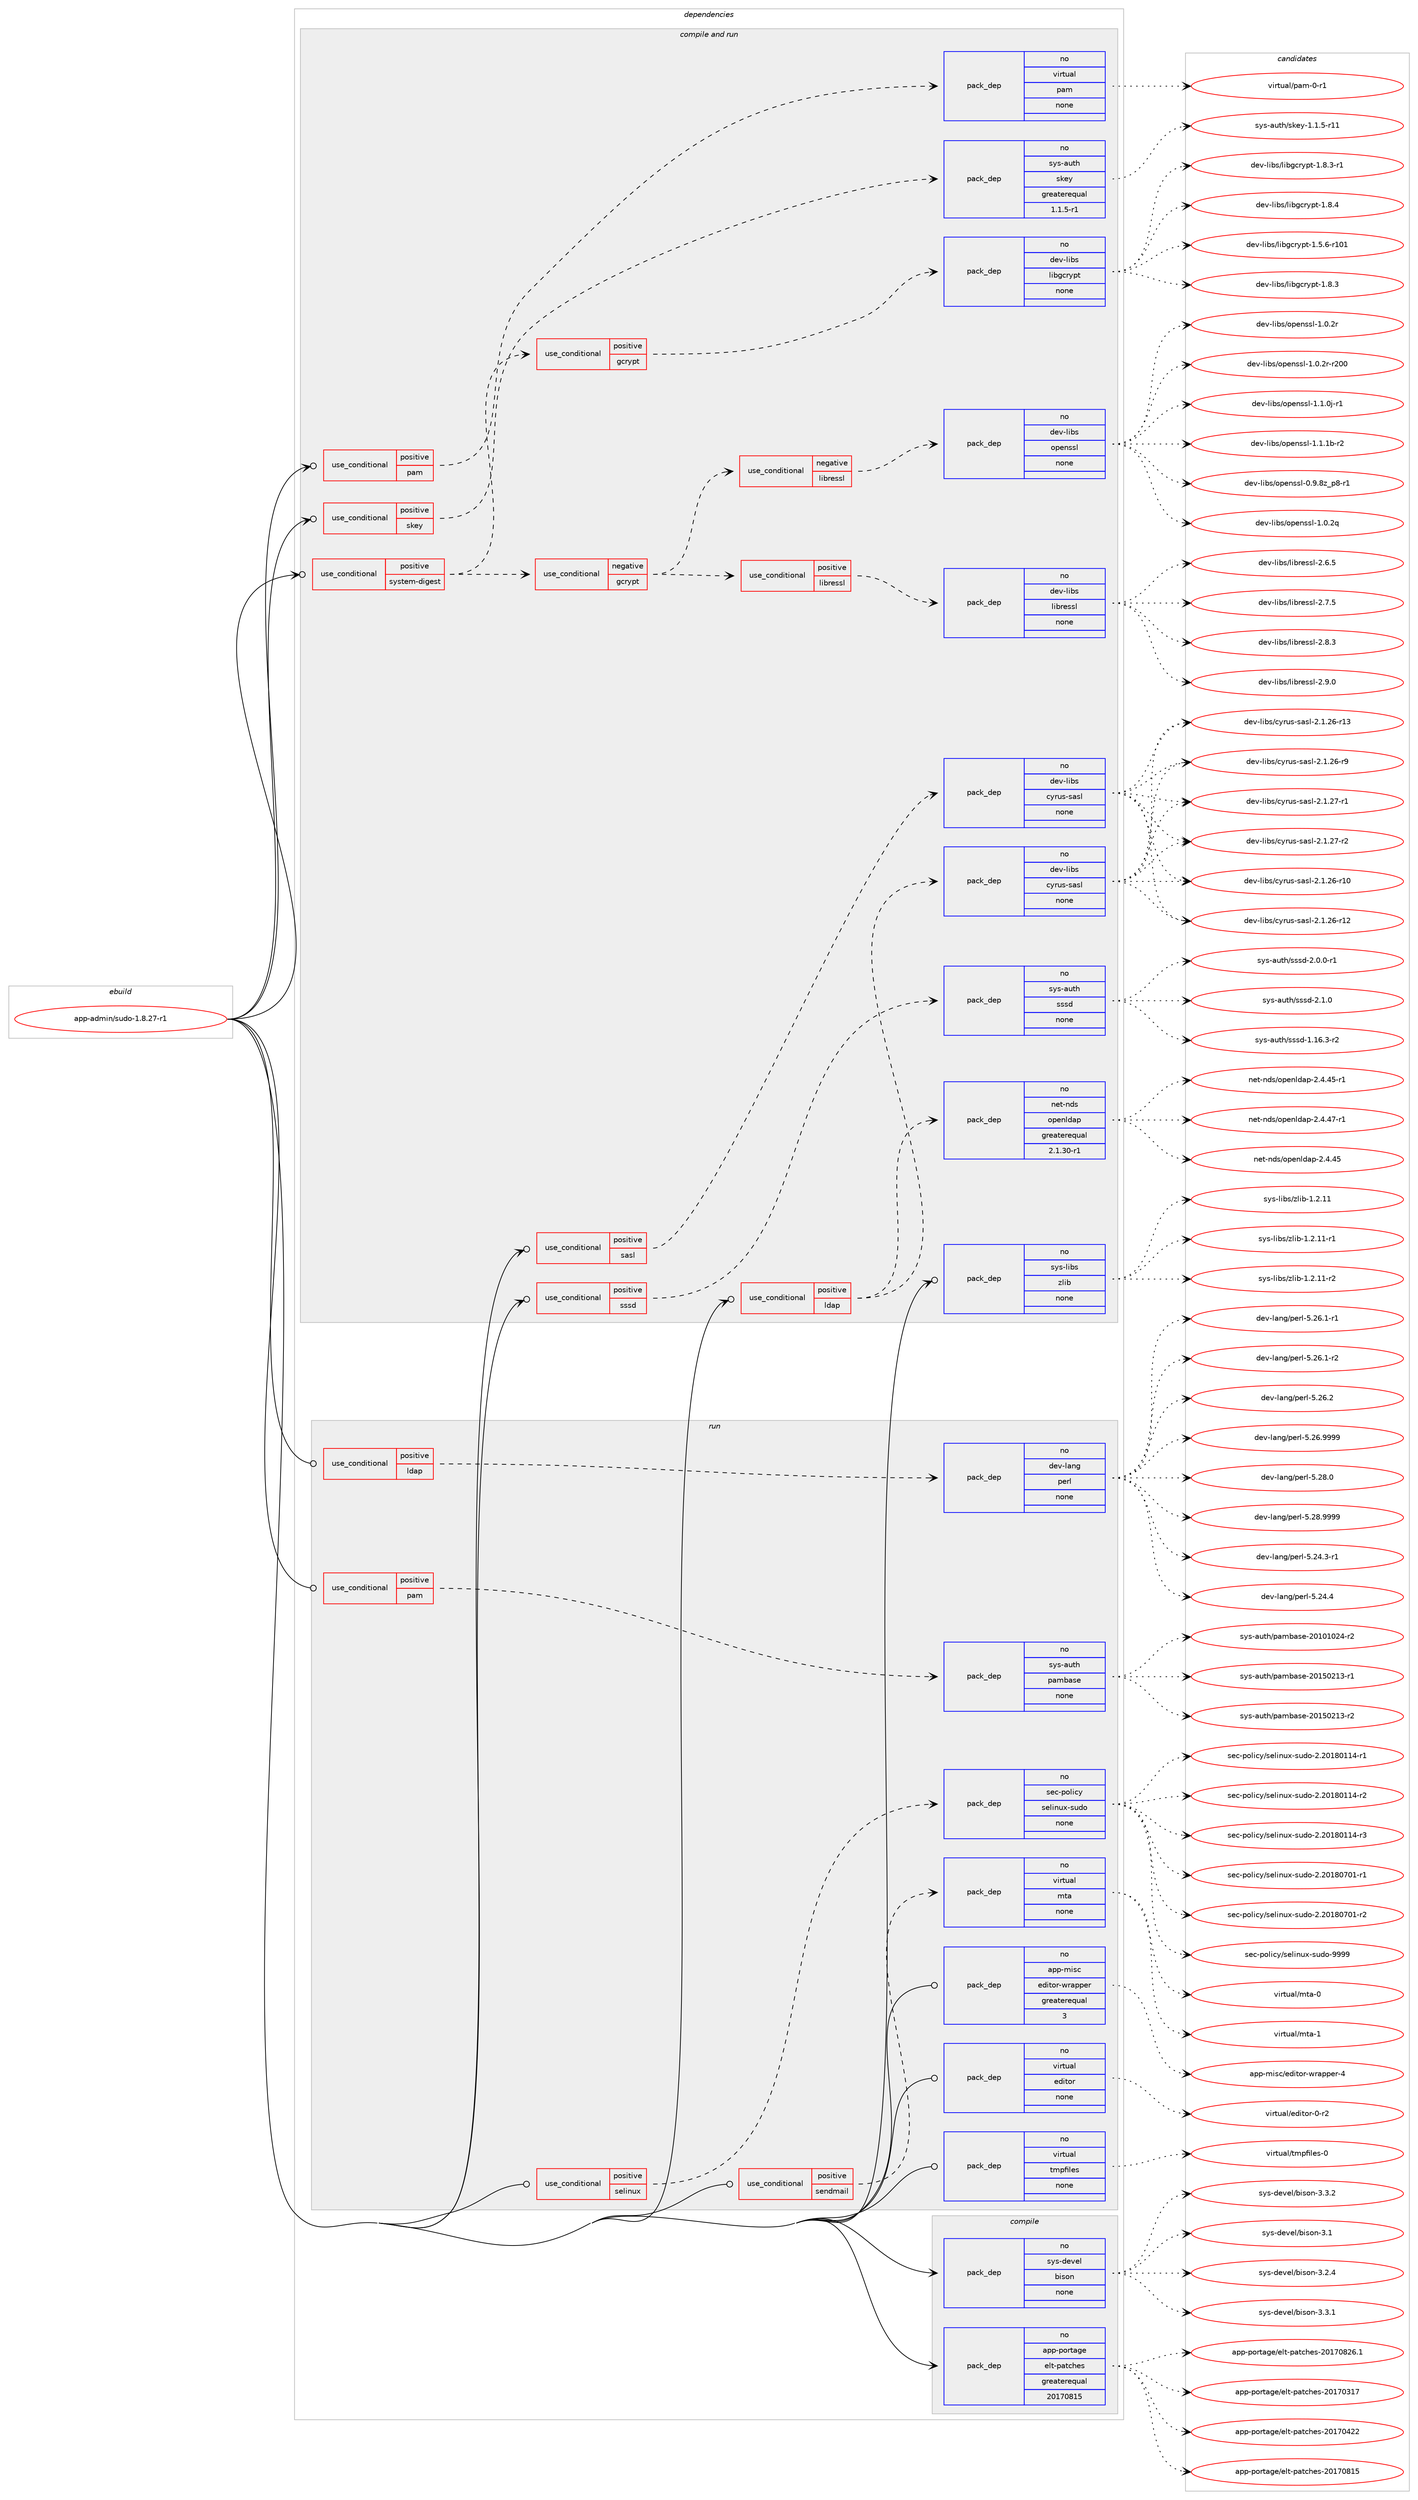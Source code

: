 digraph prolog {

# *************
# Graph options
# *************

newrank=true;
concentrate=true;
compound=true;
graph [rankdir=LR,fontname=Helvetica,fontsize=10,ranksep=1.5];#, ranksep=2.5, nodesep=0.2];
edge  [arrowhead=vee];
node  [fontname=Helvetica,fontsize=10];

# **********
# The ebuild
# **********

subgraph cluster_leftcol {
color=gray;
rank=same;
label=<<i>ebuild</i>>;
id [label="app-admin/sudo-1.8.27-r1", color=red, width=4, href="../app-admin/sudo-1.8.27-r1.svg"];
}

# ****************
# The dependencies
# ****************

subgraph cluster_midcol {
color=gray;
label=<<i>dependencies</i>>;
subgraph cluster_compile {
fillcolor="#eeeeee";
style=filled;
label=<<i>compile</i>>;
subgraph pack903809 {
dependency1269505 [label=<<TABLE BORDER="0" CELLBORDER="1" CELLSPACING="0" CELLPADDING="4" WIDTH="220"><TR><TD ROWSPAN="6" CELLPADDING="30">pack_dep</TD></TR><TR><TD WIDTH="110">no</TD></TR><TR><TD>app-portage</TD></TR><TR><TD>elt-patches</TD></TR><TR><TD>greaterequal</TD></TR><TR><TD>20170815</TD></TR></TABLE>>, shape=none, color=blue];
}
id:e -> dependency1269505:w [weight=20,style="solid",arrowhead="vee"];
subgraph pack903810 {
dependency1269506 [label=<<TABLE BORDER="0" CELLBORDER="1" CELLSPACING="0" CELLPADDING="4" WIDTH="220"><TR><TD ROWSPAN="6" CELLPADDING="30">pack_dep</TD></TR><TR><TD WIDTH="110">no</TD></TR><TR><TD>sys-devel</TD></TR><TR><TD>bison</TD></TR><TR><TD>none</TD></TR><TR><TD></TD></TR></TABLE>>, shape=none, color=blue];
}
id:e -> dependency1269506:w [weight=20,style="solid",arrowhead="vee"];
}
subgraph cluster_compileandrun {
fillcolor="#eeeeee";
style=filled;
label=<<i>compile and run</i>>;
subgraph cond346019 {
dependency1269507 [label=<<TABLE BORDER="0" CELLBORDER="1" CELLSPACING="0" CELLPADDING="4"><TR><TD ROWSPAN="3" CELLPADDING="10">use_conditional</TD></TR><TR><TD>positive</TD></TR><TR><TD>ldap</TD></TR></TABLE>>, shape=none, color=red];
subgraph pack903811 {
dependency1269508 [label=<<TABLE BORDER="0" CELLBORDER="1" CELLSPACING="0" CELLPADDING="4" WIDTH="220"><TR><TD ROWSPAN="6" CELLPADDING="30">pack_dep</TD></TR><TR><TD WIDTH="110">no</TD></TR><TR><TD>net-nds</TD></TR><TR><TD>openldap</TD></TR><TR><TD>greaterequal</TD></TR><TR><TD>2.1.30-r1</TD></TR></TABLE>>, shape=none, color=blue];
}
dependency1269507:e -> dependency1269508:w [weight=20,style="dashed",arrowhead="vee"];
subgraph pack903812 {
dependency1269509 [label=<<TABLE BORDER="0" CELLBORDER="1" CELLSPACING="0" CELLPADDING="4" WIDTH="220"><TR><TD ROWSPAN="6" CELLPADDING="30">pack_dep</TD></TR><TR><TD WIDTH="110">no</TD></TR><TR><TD>dev-libs</TD></TR><TR><TD>cyrus-sasl</TD></TR><TR><TD>none</TD></TR><TR><TD></TD></TR></TABLE>>, shape=none, color=blue];
}
dependency1269507:e -> dependency1269509:w [weight=20,style="dashed",arrowhead="vee"];
}
id:e -> dependency1269507:w [weight=20,style="solid",arrowhead="odotvee"];
subgraph cond346020 {
dependency1269510 [label=<<TABLE BORDER="0" CELLBORDER="1" CELLSPACING="0" CELLPADDING="4"><TR><TD ROWSPAN="3" CELLPADDING="10">use_conditional</TD></TR><TR><TD>positive</TD></TR><TR><TD>pam</TD></TR></TABLE>>, shape=none, color=red];
subgraph pack903813 {
dependency1269511 [label=<<TABLE BORDER="0" CELLBORDER="1" CELLSPACING="0" CELLPADDING="4" WIDTH="220"><TR><TD ROWSPAN="6" CELLPADDING="30">pack_dep</TD></TR><TR><TD WIDTH="110">no</TD></TR><TR><TD>virtual</TD></TR><TR><TD>pam</TD></TR><TR><TD>none</TD></TR><TR><TD></TD></TR></TABLE>>, shape=none, color=blue];
}
dependency1269510:e -> dependency1269511:w [weight=20,style="dashed",arrowhead="vee"];
}
id:e -> dependency1269510:w [weight=20,style="solid",arrowhead="odotvee"];
subgraph cond346021 {
dependency1269512 [label=<<TABLE BORDER="0" CELLBORDER="1" CELLSPACING="0" CELLPADDING="4"><TR><TD ROWSPAN="3" CELLPADDING="10">use_conditional</TD></TR><TR><TD>positive</TD></TR><TR><TD>sasl</TD></TR></TABLE>>, shape=none, color=red];
subgraph pack903814 {
dependency1269513 [label=<<TABLE BORDER="0" CELLBORDER="1" CELLSPACING="0" CELLPADDING="4" WIDTH="220"><TR><TD ROWSPAN="6" CELLPADDING="30">pack_dep</TD></TR><TR><TD WIDTH="110">no</TD></TR><TR><TD>dev-libs</TD></TR><TR><TD>cyrus-sasl</TD></TR><TR><TD>none</TD></TR><TR><TD></TD></TR></TABLE>>, shape=none, color=blue];
}
dependency1269512:e -> dependency1269513:w [weight=20,style="dashed",arrowhead="vee"];
}
id:e -> dependency1269512:w [weight=20,style="solid",arrowhead="odotvee"];
subgraph cond346022 {
dependency1269514 [label=<<TABLE BORDER="0" CELLBORDER="1" CELLSPACING="0" CELLPADDING="4"><TR><TD ROWSPAN="3" CELLPADDING="10">use_conditional</TD></TR><TR><TD>positive</TD></TR><TR><TD>skey</TD></TR></TABLE>>, shape=none, color=red];
subgraph pack903815 {
dependency1269515 [label=<<TABLE BORDER="0" CELLBORDER="1" CELLSPACING="0" CELLPADDING="4" WIDTH="220"><TR><TD ROWSPAN="6" CELLPADDING="30">pack_dep</TD></TR><TR><TD WIDTH="110">no</TD></TR><TR><TD>sys-auth</TD></TR><TR><TD>skey</TD></TR><TR><TD>greaterequal</TD></TR><TR><TD>1.1.5-r1</TD></TR></TABLE>>, shape=none, color=blue];
}
dependency1269514:e -> dependency1269515:w [weight=20,style="dashed",arrowhead="vee"];
}
id:e -> dependency1269514:w [weight=20,style="solid",arrowhead="odotvee"];
subgraph cond346023 {
dependency1269516 [label=<<TABLE BORDER="0" CELLBORDER="1" CELLSPACING="0" CELLPADDING="4"><TR><TD ROWSPAN="3" CELLPADDING="10">use_conditional</TD></TR><TR><TD>positive</TD></TR><TR><TD>sssd</TD></TR></TABLE>>, shape=none, color=red];
subgraph pack903816 {
dependency1269517 [label=<<TABLE BORDER="0" CELLBORDER="1" CELLSPACING="0" CELLPADDING="4" WIDTH="220"><TR><TD ROWSPAN="6" CELLPADDING="30">pack_dep</TD></TR><TR><TD WIDTH="110">no</TD></TR><TR><TD>sys-auth</TD></TR><TR><TD>sssd</TD></TR><TR><TD>none</TD></TR><TR><TD></TD></TR></TABLE>>, shape=none, color=blue];
}
dependency1269516:e -> dependency1269517:w [weight=20,style="dashed",arrowhead="vee"];
}
id:e -> dependency1269516:w [weight=20,style="solid",arrowhead="odotvee"];
subgraph cond346024 {
dependency1269518 [label=<<TABLE BORDER="0" CELLBORDER="1" CELLSPACING="0" CELLPADDING="4"><TR><TD ROWSPAN="3" CELLPADDING="10">use_conditional</TD></TR><TR><TD>positive</TD></TR><TR><TD>system-digest</TD></TR></TABLE>>, shape=none, color=red];
subgraph cond346025 {
dependency1269519 [label=<<TABLE BORDER="0" CELLBORDER="1" CELLSPACING="0" CELLPADDING="4"><TR><TD ROWSPAN="3" CELLPADDING="10">use_conditional</TD></TR><TR><TD>positive</TD></TR><TR><TD>gcrypt</TD></TR></TABLE>>, shape=none, color=red];
subgraph pack903817 {
dependency1269520 [label=<<TABLE BORDER="0" CELLBORDER="1" CELLSPACING="0" CELLPADDING="4" WIDTH="220"><TR><TD ROWSPAN="6" CELLPADDING="30">pack_dep</TD></TR><TR><TD WIDTH="110">no</TD></TR><TR><TD>dev-libs</TD></TR><TR><TD>libgcrypt</TD></TR><TR><TD>none</TD></TR><TR><TD></TD></TR></TABLE>>, shape=none, color=blue];
}
dependency1269519:e -> dependency1269520:w [weight=20,style="dashed",arrowhead="vee"];
}
dependency1269518:e -> dependency1269519:w [weight=20,style="dashed",arrowhead="vee"];
subgraph cond346026 {
dependency1269521 [label=<<TABLE BORDER="0" CELLBORDER="1" CELLSPACING="0" CELLPADDING="4"><TR><TD ROWSPAN="3" CELLPADDING="10">use_conditional</TD></TR><TR><TD>negative</TD></TR><TR><TD>gcrypt</TD></TR></TABLE>>, shape=none, color=red];
subgraph cond346027 {
dependency1269522 [label=<<TABLE BORDER="0" CELLBORDER="1" CELLSPACING="0" CELLPADDING="4"><TR><TD ROWSPAN="3" CELLPADDING="10">use_conditional</TD></TR><TR><TD>negative</TD></TR><TR><TD>libressl</TD></TR></TABLE>>, shape=none, color=red];
subgraph pack903818 {
dependency1269523 [label=<<TABLE BORDER="0" CELLBORDER="1" CELLSPACING="0" CELLPADDING="4" WIDTH="220"><TR><TD ROWSPAN="6" CELLPADDING="30">pack_dep</TD></TR><TR><TD WIDTH="110">no</TD></TR><TR><TD>dev-libs</TD></TR><TR><TD>openssl</TD></TR><TR><TD>none</TD></TR><TR><TD></TD></TR></TABLE>>, shape=none, color=blue];
}
dependency1269522:e -> dependency1269523:w [weight=20,style="dashed",arrowhead="vee"];
}
dependency1269521:e -> dependency1269522:w [weight=20,style="dashed",arrowhead="vee"];
subgraph cond346028 {
dependency1269524 [label=<<TABLE BORDER="0" CELLBORDER="1" CELLSPACING="0" CELLPADDING="4"><TR><TD ROWSPAN="3" CELLPADDING="10">use_conditional</TD></TR><TR><TD>positive</TD></TR><TR><TD>libressl</TD></TR></TABLE>>, shape=none, color=red];
subgraph pack903819 {
dependency1269525 [label=<<TABLE BORDER="0" CELLBORDER="1" CELLSPACING="0" CELLPADDING="4" WIDTH="220"><TR><TD ROWSPAN="6" CELLPADDING="30">pack_dep</TD></TR><TR><TD WIDTH="110">no</TD></TR><TR><TD>dev-libs</TD></TR><TR><TD>libressl</TD></TR><TR><TD>none</TD></TR><TR><TD></TD></TR></TABLE>>, shape=none, color=blue];
}
dependency1269524:e -> dependency1269525:w [weight=20,style="dashed",arrowhead="vee"];
}
dependency1269521:e -> dependency1269524:w [weight=20,style="dashed",arrowhead="vee"];
}
dependency1269518:e -> dependency1269521:w [weight=20,style="dashed",arrowhead="vee"];
}
id:e -> dependency1269518:w [weight=20,style="solid",arrowhead="odotvee"];
subgraph pack903820 {
dependency1269526 [label=<<TABLE BORDER="0" CELLBORDER="1" CELLSPACING="0" CELLPADDING="4" WIDTH="220"><TR><TD ROWSPAN="6" CELLPADDING="30">pack_dep</TD></TR><TR><TD WIDTH="110">no</TD></TR><TR><TD>sys-libs</TD></TR><TR><TD>zlib</TD></TR><TR><TD>none</TD></TR><TR><TD></TD></TR></TABLE>>, shape=none, color=blue];
}
id:e -> dependency1269526:w [weight=20,style="solid",arrowhead="odotvee"];
}
subgraph cluster_run {
fillcolor="#eeeeee";
style=filled;
label=<<i>run</i>>;
subgraph cond346029 {
dependency1269527 [label=<<TABLE BORDER="0" CELLBORDER="1" CELLSPACING="0" CELLPADDING="4"><TR><TD ROWSPAN="3" CELLPADDING="10">use_conditional</TD></TR><TR><TD>positive</TD></TR><TR><TD>ldap</TD></TR></TABLE>>, shape=none, color=red];
subgraph pack903821 {
dependency1269528 [label=<<TABLE BORDER="0" CELLBORDER="1" CELLSPACING="0" CELLPADDING="4" WIDTH="220"><TR><TD ROWSPAN="6" CELLPADDING="30">pack_dep</TD></TR><TR><TD WIDTH="110">no</TD></TR><TR><TD>dev-lang</TD></TR><TR><TD>perl</TD></TR><TR><TD>none</TD></TR><TR><TD></TD></TR></TABLE>>, shape=none, color=blue];
}
dependency1269527:e -> dependency1269528:w [weight=20,style="dashed",arrowhead="vee"];
}
id:e -> dependency1269527:w [weight=20,style="solid",arrowhead="odot"];
subgraph cond346030 {
dependency1269529 [label=<<TABLE BORDER="0" CELLBORDER="1" CELLSPACING="0" CELLPADDING="4"><TR><TD ROWSPAN="3" CELLPADDING="10">use_conditional</TD></TR><TR><TD>positive</TD></TR><TR><TD>pam</TD></TR></TABLE>>, shape=none, color=red];
subgraph pack903822 {
dependency1269530 [label=<<TABLE BORDER="0" CELLBORDER="1" CELLSPACING="0" CELLPADDING="4" WIDTH="220"><TR><TD ROWSPAN="6" CELLPADDING="30">pack_dep</TD></TR><TR><TD WIDTH="110">no</TD></TR><TR><TD>sys-auth</TD></TR><TR><TD>pambase</TD></TR><TR><TD>none</TD></TR><TR><TD></TD></TR></TABLE>>, shape=none, color=blue];
}
dependency1269529:e -> dependency1269530:w [weight=20,style="dashed",arrowhead="vee"];
}
id:e -> dependency1269529:w [weight=20,style="solid",arrowhead="odot"];
subgraph cond346031 {
dependency1269531 [label=<<TABLE BORDER="0" CELLBORDER="1" CELLSPACING="0" CELLPADDING="4"><TR><TD ROWSPAN="3" CELLPADDING="10">use_conditional</TD></TR><TR><TD>positive</TD></TR><TR><TD>selinux</TD></TR></TABLE>>, shape=none, color=red];
subgraph pack903823 {
dependency1269532 [label=<<TABLE BORDER="0" CELLBORDER="1" CELLSPACING="0" CELLPADDING="4" WIDTH="220"><TR><TD ROWSPAN="6" CELLPADDING="30">pack_dep</TD></TR><TR><TD WIDTH="110">no</TD></TR><TR><TD>sec-policy</TD></TR><TR><TD>selinux-sudo</TD></TR><TR><TD>none</TD></TR><TR><TD></TD></TR></TABLE>>, shape=none, color=blue];
}
dependency1269531:e -> dependency1269532:w [weight=20,style="dashed",arrowhead="vee"];
}
id:e -> dependency1269531:w [weight=20,style="solid",arrowhead="odot"];
subgraph cond346032 {
dependency1269533 [label=<<TABLE BORDER="0" CELLBORDER="1" CELLSPACING="0" CELLPADDING="4"><TR><TD ROWSPAN="3" CELLPADDING="10">use_conditional</TD></TR><TR><TD>positive</TD></TR><TR><TD>sendmail</TD></TR></TABLE>>, shape=none, color=red];
subgraph pack903824 {
dependency1269534 [label=<<TABLE BORDER="0" CELLBORDER="1" CELLSPACING="0" CELLPADDING="4" WIDTH="220"><TR><TD ROWSPAN="6" CELLPADDING="30">pack_dep</TD></TR><TR><TD WIDTH="110">no</TD></TR><TR><TD>virtual</TD></TR><TR><TD>mta</TD></TR><TR><TD>none</TD></TR><TR><TD></TD></TR></TABLE>>, shape=none, color=blue];
}
dependency1269533:e -> dependency1269534:w [weight=20,style="dashed",arrowhead="vee"];
}
id:e -> dependency1269533:w [weight=20,style="solid",arrowhead="odot"];
subgraph pack903825 {
dependency1269535 [label=<<TABLE BORDER="0" CELLBORDER="1" CELLSPACING="0" CELLPADDING="4" WIDTH="220"><TR><TD ROWSPAN="6" CELLPADDING="30">pack_dep</TD></TR><TR><TD WIDTH="110">no</TD></TR><TR><TD>app-misc</TD></TR><TR><TD>editor-wrapper</TD></TR><TR><TD>greaterequal</TD></TR><TR><TD>3</TD></TR></TABLE>>, shape=none, color=blue];
}
id:e -> dependency1269535:w [weight=20,style="solid",arrowhead="odot"];
subgraph pack903826 {
dependency1269536 [label=<<TABLE BORDER="0" CELLBORDER="1" CELLSPACING="0" CELLPADDING="4" WIDTH="220"><TR><TD ROWSPAN="6" CELLPADDING="30">pack_dep</TD></TR><TR><TD WIDTH="110">no</TD></TR><TR><TD>virtual</TD></TR><TR><TD>editor</TD></TR><TR><TD>none</TD></TR><TR><TD></TD></TR></TABLE>>, shape=none, color=blue];
}
id:e -> dependency1269536:w [weight=20,style="solid",arrowhead="odot"];
subgraph pack903827 {
dependency1269537 [label=<<TABLE BORDER="0" CELLBORDER="1" CELLSPACING="0" CELLPADDING="4" WIDTH="220"><TR><TD ROWSPAN="6" CELLPADDING="30">pack_dep</TD></TR><TR><TD WIDTH="110">no</TD></TR><TR><TD>virtual</TD></TR><TR><TD>tmpfiles</TD></TR><TR><TD>none</TD></TR><TR><TD></TD></TR></TABLE>>, shape=none, color=blue];
}
id:e -> dependency1269537:w [weight=20,style="solid",arrowhead="odot"];
}
}

# **************
# The candidates
# **************

subgraph cluster_choices {
rank=same;
color=gray;
label=<<i>candidates</i>>;

subgraph choice903809 {
color=black;
nodesep=1;
choice97112112451121111141169710310147101108116451129711699104101115455048495548514955 [label="app-portage/elt-patches-20170317", color=red, width=4,href="../app-portage/elt-patches-20170317.svg"];
choice97112112451121111141169710310147101108116451129711699104101115455048495548525050 [label="app-portage/elt-patches-20170422", color=red, width=4,href="../app-portage/elt-patches-20170422.svg"];
choice97112112451121111141169710310147101108116451129711699104101115455048495548564953 [label="app-portage/elt-patches-20170815", color=red, width=4,href="../app-portage/elt-patches-20170815.svg"];
choice971121124511211111411697103101471011081164511297116991041011154550484955485650544649 [label="app-portage/elt-patches-20170826.1", color=red, width=4,href="../app-portage/elt-patches-20170826.1.svg"];
dependency1269505:e -> choice97112112451121111141169710310147101108116451129711699104101115455048495548514955:w [style=dotted,weight="100"];
dependency1269505:e -> choice97112112451121111141169710310147101108116451129711699104101115455048495548525050:w [style=dotted,weight="100"];
dependency1269505:e -> choice97112112451121111141169710310147101108116451129711699104101115455048495548564953:w [style=dotted,weight="100"];
dependency1269505:e -> choice971121124511211111411697103101471011081164511297116991041011154550484955485650544649:w [style=dotted,weight="100"];
}
subgraph choice903810 {
color=black;
nodesep=1;
choice11512111545100101118101108479810511511111045514649 [label="sys-devel/bison-3.1", color=red, width=4,href="../sys-devel/bison-3.1.svg"];
choice115121115451001011181011084798105115111110455146504652 [label="sys-devel/bison-3.2.4", color=red, width=4,href="../sys-devel/bison-3.2.4.svg"];
choice115121115451001011181011084798105115111110455146514649 [label="sys-devel/bison-3.3.1", color=red, width=4,href="../sys-devel/bison-3.3.1.svg"];
choice115121115451001011181011084798105115111110455146514650 [label="sys-devel/bison-3.3.2", color=red, width=4,href="../sys-devel/bison-3.3.2.svg"];
dependency1269506:e -> choice11512111545100101118101108479810511511111045514649:w [style=dotted,weight="100"];
dependency1269506:e -> choice115121115451001011181011084798105115111110455146504652:w [style=dotted,weight="100"];
dependency1269506:e -> choice115121115451001011181011084798105115111110455146514649:w [style=dotted,weight="100"];
dependency1269506:e -> choice115121115451001011181011084798105115111110455146514650:w [style=dotted,weight="100"];
}
subgraph choice903811 {
color=black;
nodesep=1;
choice11010111645110100115471111121011101081009711245504652465253 [label="net-nds/openldap-2.4.45", color=red, width=4,href="../net-nds/openldap-2.4.45.svg"];
choice110101116451101001154711111210111010810097112455046524652534511449 [label="net-nds/openldap-2.4.45-r1", color=red, width=4,href="../net-nds/openldap-2.4.45-r1.svg"];
choice110101116451101001154711111210111010810097112455046524652554511449 [label="net-nds/openldap-2.4.47-r1", color=red, width=4,href="../net-nds/openldap-2.4.47-r1.svg"];
dependency1269508:e -> choice11010111645110100115471111121011101081009711245504652465253:w [style=dotted,weight="100"];
dependency1269508:e -> choice110101116451101001154711111210111010810097112455046524652534511449:w [style=dotted,weight="100"];
dependency1269508:e -> choice110101116451101001154711111210111010810097112455046524652554511449:w [style=dotted,weight="100"];
}
subgraph choice903812 {
color=black;
nodesep=1;
choice10010111845108105981154799121114117115451159711510845504649465054451144948 [label="dev-libs/cyrus-sasl-2.1.26-r10", color=red, width=4,href="../dev-libs/cyrus-sasl-2.1.26-r10.svg"];
choice10010111845108105981154799121114117115451159711510845504649465054451144950 [label="dev-libs/cyrus-sasl-2.1.26-r12", color=red, width=4,href="../dev-libs/cyrus-sasl-2.1.26-r12.svg"];
choice10010111845108105981154799121114117115451159711510845504649465054451144951 [label="dev-libs/cyrus-sasl-2.1.26-r13", color=red, width=4,href="../dev-libs/cyrus-sasl-2.1.26-r13.svg"];
choice100101118451081059811547991211141171154511597115108455046494650544511457 [label="dev-libs/cyrus-sasl-2.1.26-r9", color=red, width=4,href="../dev-libs/cyrus-sasl-2.1.26-r9.svg"];
choice100101118451081059811547991211141171154511597115108455046494650554511449 [label="dev-libs/cyrus-sasl-2.1.27-r1", color=red, width=4,href="../dev-libs/cyrus-sasl-2.1.27-r1.svg"];
choice100101118451081059811547991211141171154511597115108455046494650554511450 [label="dev-libs/cyrus-sasl-2.1.27-r2", color=red, width=4,href="../dev-libs/cyrus-sasl-2.1.27-r2.svg"];
dependency1269509:e -> choice10010111845108105981154799121114117115451159711510845504649465054451144948:w [style=dotted,weight="100"];
dependency1269509:e -> choice10010111845108105981154799121114117115451159711510845504649465054451144950:w [style=dotted,weight="100"];
dependency1269509:e -> choice10010111845108105981154799121114117115451159711510845504649465054451144951:w [style=dotted,weight="100"];
dependency1269509:e -> choice100101118451081059811547991211141171154511597115108455046494650544511457:w [style=dotted,weight="100"];
dependency1269509:e -> choice100101118451081059811547991211141171154511597115108455046494650554511449:w [style=dotted,weight="100"];
dependency1269509:e -> choice100101118451081059811547991211141171154511597115108455046494650554511450:w [style=dotted,weight="100"];
}
subgraph choice903813 {
color=black;
nodesep=1;
choice11810511411611797108471129710945484511449 [label="virtual/pam-0-r1", color=red, width=4,href="../virtual/pam-0-r1.svg"];
dependency1269511:e -> choice11810511411611797108471129710945484511449:w [style=dotted,weight="100"];
}
subgraph choice903814 {
color=black;
nodesep=1;
choice10010111845108105981154799121114117115451159711510845504649465054451144948 [label="dev-libs/cyrus-sasl-2.1.26-r10", color=red, width=4,href="../dev-libs/cyrus-sasl-2.1.26-r10.svg"];
choice10010111845108105981154799121114117115451159711510845504649465054451144950 [label="dev-libs/cyrus-sasl-2.1.26-r12", color=red, width=4,href="../dev-libs/cyrus-sasl-2.1.26-r12.svg"];
choice10010111845108105981154799121114117115451159711510845504649465054451144951 [label="dev-libs/cyrus-sasl-2.1.26-r13", color=red, width=4,href="../dev-libs/cyrus-sasl-2.1.26-r13.svg"];
choice100101118451081059811547991211141171154511597115108455046494650544511457 [label="dev-libs/cyrus-sasl-2.1.26-r9", color=red, width=4,href="../dev-libs/cyrus-sasl-2.1.26-r9.svg"];
choice100101118451081059811547991211141171154511597115108455046494650554511449 [label="dev-libs/cyrus-sasl-2.1.27-r1", color=red, width=4,href="../dev-libs/cyrus-sasl-2.1.27-r1.svg"];
choice100101118451081059811547991211141171154511597115108455046494650554511450 [label="dev-libs/cyrus-sasl-2.1.27-r2", color=red, width=4,href="../dev-libs/cyrus-sasl-2.1.27-r2.svg"];
dependency1269513:e -> choice10010111845108105981154799121114117115451159711510845504649465054451144948:w [style=dotted,weight="100"];
dependency1269513:e -> choice10010111845108105981154799121114117115451159711510845504649465054451144950:w [style=dotted,weight="100"];
dependency1269513:e -> choice10010111845108105981154799121114117115451159711510845504649465054451144951:w [style=dotted,weight="100"];
dependency1269513:e -> choice100101118451081059811547991211141171154511597115108455046494650544511457:w [style=dotted,weight="100"];
dependency1269513:e -> choice100101118451081059811547991211141171154511597115108455046494650554511449:w [style=dotted,weight="100"];
dependency1269513:e -> choice100101118451081059811547991211141171154511597115108455046494650554511450:w [style=dotted,weight="100"];
}
subgraph choice903815 {
color=black;
nodesep=1;
choice115121115459711711610447115107101121454946494653451144949 [label="sys-auth/skey-1.1.5-r11", color=red, width=4,href="../sys-auth/skey-1.1.5-r11.svg"];
dependency1269515:e -> choice115121115459711711610447115107101121454946494653451144949:w [style=dotted,weight="100"];
}
subgraph choice903816 {
color=black;
nodesep=1;
choice115121115459711711610447115115115100454946495446514511450 [label="sys-auth/sssd-1.16.3-r2", color=red, width=4,href="../sys-auth/sssd-1.16.3-r2.svg"];
choice1151211154597117116104471151151151004550464846484511449 [label="sys-auth/sssd-2.0.0-r1", color=red, width=4,href="../sys-auth/sssd-2.0.0-r1.svg"];
choice115121115459711711610447115115115100455046494648 [label="sys-auth/sssd-2.1.0", color=red, width=4,href="../sys-auth/sssd-2.1.0.svg"];
dependency1269517:e -> choice115121115459711711610447115115115100454946495446514511450:w [style=dotted,weight="100"];
dependency1269517:e -> choice1151211154597117116104471151151151004550464846484511449:w [style=dotted,weight="100"];
dependency1269517:e -> choice115121115459711711610447115115115100455046494648:w [style=dotted,weight="100"];
}
subgraph choice903817 {
color=black;
nodesep=1;
choice100101118451081059811547108105981039911412111211645494653465445114494849 [label="dev-libs/libgcrypt-1.5.6-r101", color=red, width=4,href="../dev-libs/libgcrypt-1.5.6-r101.svg"];
choice1001011184510810598115471081059810399114121112116454946564651 [label="dev-libs/libgcrypt-1.8.3", color=red, width=4,href="../dev-libs/libgcrypt-1.8.3.svg"];
choice10010111845108105981154710810598103991141211121164549465646514511449 [label="dev-libs/libgcrypt-1.8.3-r1", color=red, width=4,href="../dev-libs/libgcrypt-1.8.3-r1.svg"];
choice1001011184510810598115471081059810399114121112116454946564652 [label="dev-libs/libgcrypt-1.8.4", color=red, width=4,href="../dev-libs/libgcrypt-1.8.4.svg"];
dependency1269520:e -> choice100101118451081059811547108105981039911412111211645494653465445114494849:w [style=dotted,weight="100"];
dependency1269520:e -> choice1001011184510810598115471081059810399114121112116454946564651:w [style=dotted,weight="100"];
dependency1269520:e -> choice10010111845108105981154710810598103991141211121164549465646514511449:w [style=dotted,weight="100"];
dependency1269520:e -> choice1001011184510810598115471081059810399114121112116454946564652:w [style=dotted,weight="100"];
}
subgraph choice903818 {
color=black;
nodesep=1;
choice10010111845108105981154711111210111011511510845484657465612295112564511449 [label="dev-libs/openssl-0.9.8z_p8-r1", color=red, width=4,href="../dev-libs/openssl-0.9.8z_p8-r1.svg"];
choice100101118451081059811547111112101110115115108454946484650113 [label="dev-libs/openssl-1.0.2q", color=red, width=4,href="../dev-libs/openssl-1.0.2q.svg"];
choice100101118451081059811547111112101110115115108454946484650114 [label="dev-libs/openssl-1.0.2r", color=red, width=4,href="../dev-libs/openssl-1.0.2r.svg"];
choice10010111845108105981154711111210111011511510845494648465011445114504848 [label="dev-libs/openssl-1.0.2r-r200", color=red, width=4,href="../dev-libs/openssl-1.0.2r-r200.svg"];
choice1001011184510810598115471111121011101151151084549464946481064511449 [label="dev-libs/openssl-1.1.0j-r1", color=red, width=4,href="../dev-libs/openssl-1.1.0j-r1.svg"];
choice100101118451081059811547111112101110115115108454946494649984511450 [label="dev-libs/openssl-1.1.1b-r2", color=red, width=4,href="../dev-libs/openssl-1.1.1b-r2.svg"];
dependency1269523:e -> choice10010111845108105981154711111210111011511510845484657465612295112564511449:w [style=dotted,weight="100"];
dependency1269523:e -> choice100101118451081059811547111112101110115115108454946484650113:w [style=dotted,weight="100"];
dependency1269523:e -> choice100101118451081059811547111112101110115115108454946484650114:w [style=dotted,weight="100"];
dependency1269523:e -> choice10010111845108105981154711111210111011511510845494648465011445114504848:w [style=dotted,weight="100"];
dependency1269523:e -> choice1001011184510810598115471111121011101151151084549464946481064511449:w [style=dotted,weight="100"];
dependency1269523:e -> choice100101118451081059811547111112101110115115108454946494649984511450:w [style=dotted,weight="100"];
}
subgraph choice903819 {
color=black;
nodesep=1;
choice10010111845108105981154710810598114101115115108455046544653 [label="dev-libs/libressl-2.6.5", color=red, width=4,href="../dev-libs/libressl-2.6.5.svg"];
choice10010111845108105981154710810598114101115115108455046554653 [label="dev-libs/libressl-2.7.5", color=red, width=4,href="../dev-libs/libressl-2.7.5.svg"];
choice10010111845108105981154710810598114101115115108455046564651 [label="dev-libs/libressl-2.8.3", color=red, width=4,href="../dev-libs/libressl-2.8.3.svg"];
choice10010111845108105981154710810598114101115115108455046574648 [label="dev-libs/libressl-2.9.0", color=red, width=4,href="../dev-libs/libressl-2.9.0.svg"];
dependency1269525:e -> choice10010111845108105981154710810598114101115115108455046544653:w [style=dotted,weight="100"];
dependency1269525:e -> choice10010111845108105981154710810598114101115115108455046554653:w [style=dotted,weight="100"];
dependency1269525:e -> choice10010111845108105981154710810598114101115115108455046564651:w [style=dotted,weight="100"];
dependency1269525:e -> choice10010111845108105981154710810598114101115115108455046574648:w [style=dotted,weight="100"];
}
subgraph choice903820 {
color=black;
nodesep=1;
choice1151211154510810598115471221081059845494650464949 [label="sys-libs/zlib-1.2.11", color=red, width=4,href="../sys-libs/zlib-1.2.11.svg"];
choice11512111545108105981154712210810598454946504649494511449 [label="sys-libs/zlib-1.2.11-r1", color=red, width=4,href="../sys-libs/zlib-1.2.11-r1.svg"];
choice11512111545108105981154712210810598454946504649494511450 [label="sys-libs/zlib-1.2.11-r2", color=red, width=4,href="../sys-libs/zlib-1.2.11-r2.svg"];
dependency1269526:e -> choice1151211154510810598115471221081059845494650464949:w [style=dotted,weight="100"];
dependency1269526:e -> choice11512111545108105981154712210810598454946504649494511449:w [style=dotted,weight="100"];
dependency1269526:e -> choice11512111545108105981154712210810598454946504649494511450:w [style=dotted,weight="100"];
}
subgraph choice903821 {
color=black;
nodesep=1;
choice100101118451089711010347112101114108455346505246514511449 [label="dev-lang/perl-5.24.3-r1", color=red, width=4,href="../dev-lang/perl-5.24.3-r1.svg"];
choice10010111845108971101034711210111410845534650524652 [label="dev-lang/perl-5.24.4", color=red, width=4,href="../dev-lang/perl-5.24.4.svg"];
choice100101118451089711010347112101114108455346505446494511449 [label="dev-lang/perl-5.26.1-r1", color=red, width=4,href="../dev-lang/perl-5.26.1-r1.svg"];
choice100101118451089711010347112101114108455346505446494511450 [label="dev-lang/perl-5.26.1-r2", color=red, width=4,href="../dev-lang/perl-5.26.1-r2.svg"];
choice10010111845108971101034711210111410845534650544650 [label="dev-lang/perl-5.26.2", color=red, width=4,href="../dev-lang/perl-5.26.2.svg"];
choice10010111845108971101034711210111410845534650544657575757 [label="dev-lang/perl-5.26.9999", color=red, width=4,href="../dev-lang/perl-5.26.9999.svg"];
choice10010111845108971101034711210111410845534650564648 [label="dev-lang/perl-5.28.0", color=red, width=4,href="../dev-lang/perl-5.28.0.svg"];
choice10010111845108971101034711210111410845534650564657575757 [label="dev-lang/perl-5.28.9999", color=red, width=4,href="../dev-lang/perl-5.28.9999.svg"];
dependency1269528:e -> choice100101118451089711010347112101114108455346505246514511449:w [style=dotted,weight="100"];
dependency1269528:e -> choice10010111845108971101034711210111410845534650524652:w [style=dotted,weight="100"];
dependency1269528:e -> choice100101118451089711010347112101114108455346505446494511449:w [style=dotted,weight="100"];
dependency1269528:e -> choice100101118451089711010347112101114108455346505446494511450:w [style=dotted,weight="100"];
dependency1269528:e -> choice10010111845108971101034711210111410845534650544650:w [style=dotted,weight="100"];
dependency1269528:e -> choice10010111845108971101034711210111410845534650544657575757:w [style=dotted,weight="100"];
dependency1269528:e -> choice10010111845108971101034711210111410845534650564648:w [style=dotted,weight="100"];
dependency1269528:e -> choice10010111845108971101034711210111410845534650564657575757:w [style=dotted,weight="100"];
}
subgraph choice903822 {
color=black;
nodesep=1;
choice1151211154597117116104471129710998971151014550484948494850524511450 [label="sys-auth/pambase-20101024-r2", color=red, width=4,href="../sys-auth/pambase-20101024-r2.svg"];
choice1151211154597117116104471129710998971151014550484953485049514511449 [label="sys-auth/pambase-20150213-r1", color=red, width=4,href="../sys-auth/pambase-20150213-r1.svg"];
choice1151211154597117116104471129710998971151014550484953485049514511450 [label="sys-auth/pambase-20150213-r2", color=red, width=4,href="../sys-auth/pambase-20150213-r2.svg"];
dependency1269530:e -> choice1151211154597117116104471129710998971151014550484948494850524511450:w [style=dotted,weight="100"];
dependency1269530:e -> choice1151211154597117116104471129710998971151014550484953485049514511449:w [style=dotted,weight="100"];
dependency1269530:e -> choice1151211154597117116104471129710998971151014550484953485049514511450:w [style=dotted,weight="100"];
}
subgraph choice903823 {
color=black;
nodesep=1;
choice115101994511211110810599121471151011081051101171204511511710011145504650484956484949524511449 [label="sec-policy/selinux-sudo-2.20180114-r1", color=red, width=4,href="../sec-policy/selinux-sudo-2.20180114-r1.svg"];
choice115101994511211110810599121471151011081051101171204511511710011145504650484956484949524511450 [label="sec-policy/selinux-sudo-2.20180114-r2", color=red, width=4,href="../sec-policy/selinux-sudo-2.20180114-r2.svg"];
choice115101994511211110810599121471151011081051101171204511511710011145504650484956484949524511451 [label="sec-policy/selinux-sudo-2.20180114-r3", color=red, width=4,href="../sec-policy/selinux-sudo-2.20180114-r3.svg"];
choice115101994511211110810599121471151011081051101171204511511710011145504650484956485548494511449 [label="sec-policy/selinux-sudo-2.20180701-r1", color=red, width=4,href="../sec-policy/selinux-sudo-2.20180701-r1.svg"];
choice115101994511211110810599121471151011081051101171204511511710011145504650484956485548494511450 [label="sec-policy/selinux-sudo-2.20180701-r2", color=red, width=4,href="../sec-policy/selinux-sudo-2.20180701-r2.svg"];
choice11510199451121111081059912147115101108105110117120451151171001114557575757 [label="sec-policy/selinux-sudo-9999", color=red, width=4,href="../sec-policy/selinux-sudo-9999.svg"];
dependency1269532:e -> choice115101994511211110810599121471151011081051101171204511511710011145504650484956484949524511449:w [style=dotted,weight="100"];
dependency1269532:e -> choice115101994511211110810599121471151011081051101171204511511710011145504650484956484949524511450:w [style=dotted,weight="100"];
dependency1269532:e -> choice115101994511211110810599121471151011081051101171204511511710011145504650484956484949524511451:w [style=dotted,weight="100"];
dependency1269532:e -> choice115101994511211110810599121471151011081051101171204511511710011145504650484956485548494511449:w [style=dotted,weight="100"];
dependency1269532:e -> choice115101994511211110810599121471151011081051101171204511511710011145504650484956485548494511450:w [style=dotted,weight="100"];
dependency1269532:e -> choice11510199451121111081059912147115101108105110117120451151171001114557575757:w [style=dotted,weight="100"];
}
subgraph choice903824 {
color=black;
nodesep=1;
choice1181051141161179710847109116974548 [label="virtual/mta-0", color=red, width=4,href="../virtual/mta-0.svg"];
choice1181051141161179710847109116974549 [label="virtual/mta-1", color=red, width=4,href="../virtual/mta-1.svg"];
dependency1269534:e -> choice1181051141161179710847109116974548:w [style=dotted,weight="100"];
dependency1269534:e -> choice1181051141161179710847109116974549:w [style=dotted,weight="100"];
}
subgraph choice903825 {
color=black;
nodesep=1;
choice9711211245109105115994710110010511611111445119114971121121011144552 [label="app-misc/editor-wrapper-4", color=red, width=4,href="../app-misc/editor-wrapper-4.svg"];
dependency1269535:e -> choice9711211245109105115994710110010511611111445119114971121121011144552:w [style=dotted,weight="100"];
}
subgraph choice903826 {
color=black;
nodesep=1;
choice118105114116117971084710110010511611111445484511450 [label="virtual/editor-0-r2", color=red, width=4,href="../virtual/editor-0-r2.svg"];
dependency1269536:e -> choice118105114116117971084710110010511611111445484511450:w [style=dotted,weight="100"];
}
subgraph choice903827 {
color=black;
nodesep=1;
choice11810511411611797108471161091121021051081011154548 [label="virtual/tmpfiles-0", color=red, width=4,href="../virtual/tmpfiles-0.svg"];
dependency1269537:e -> choice11810511411611797108471161091121021051081011154548:w [style=dotted,weight="100"];
}
}

}
